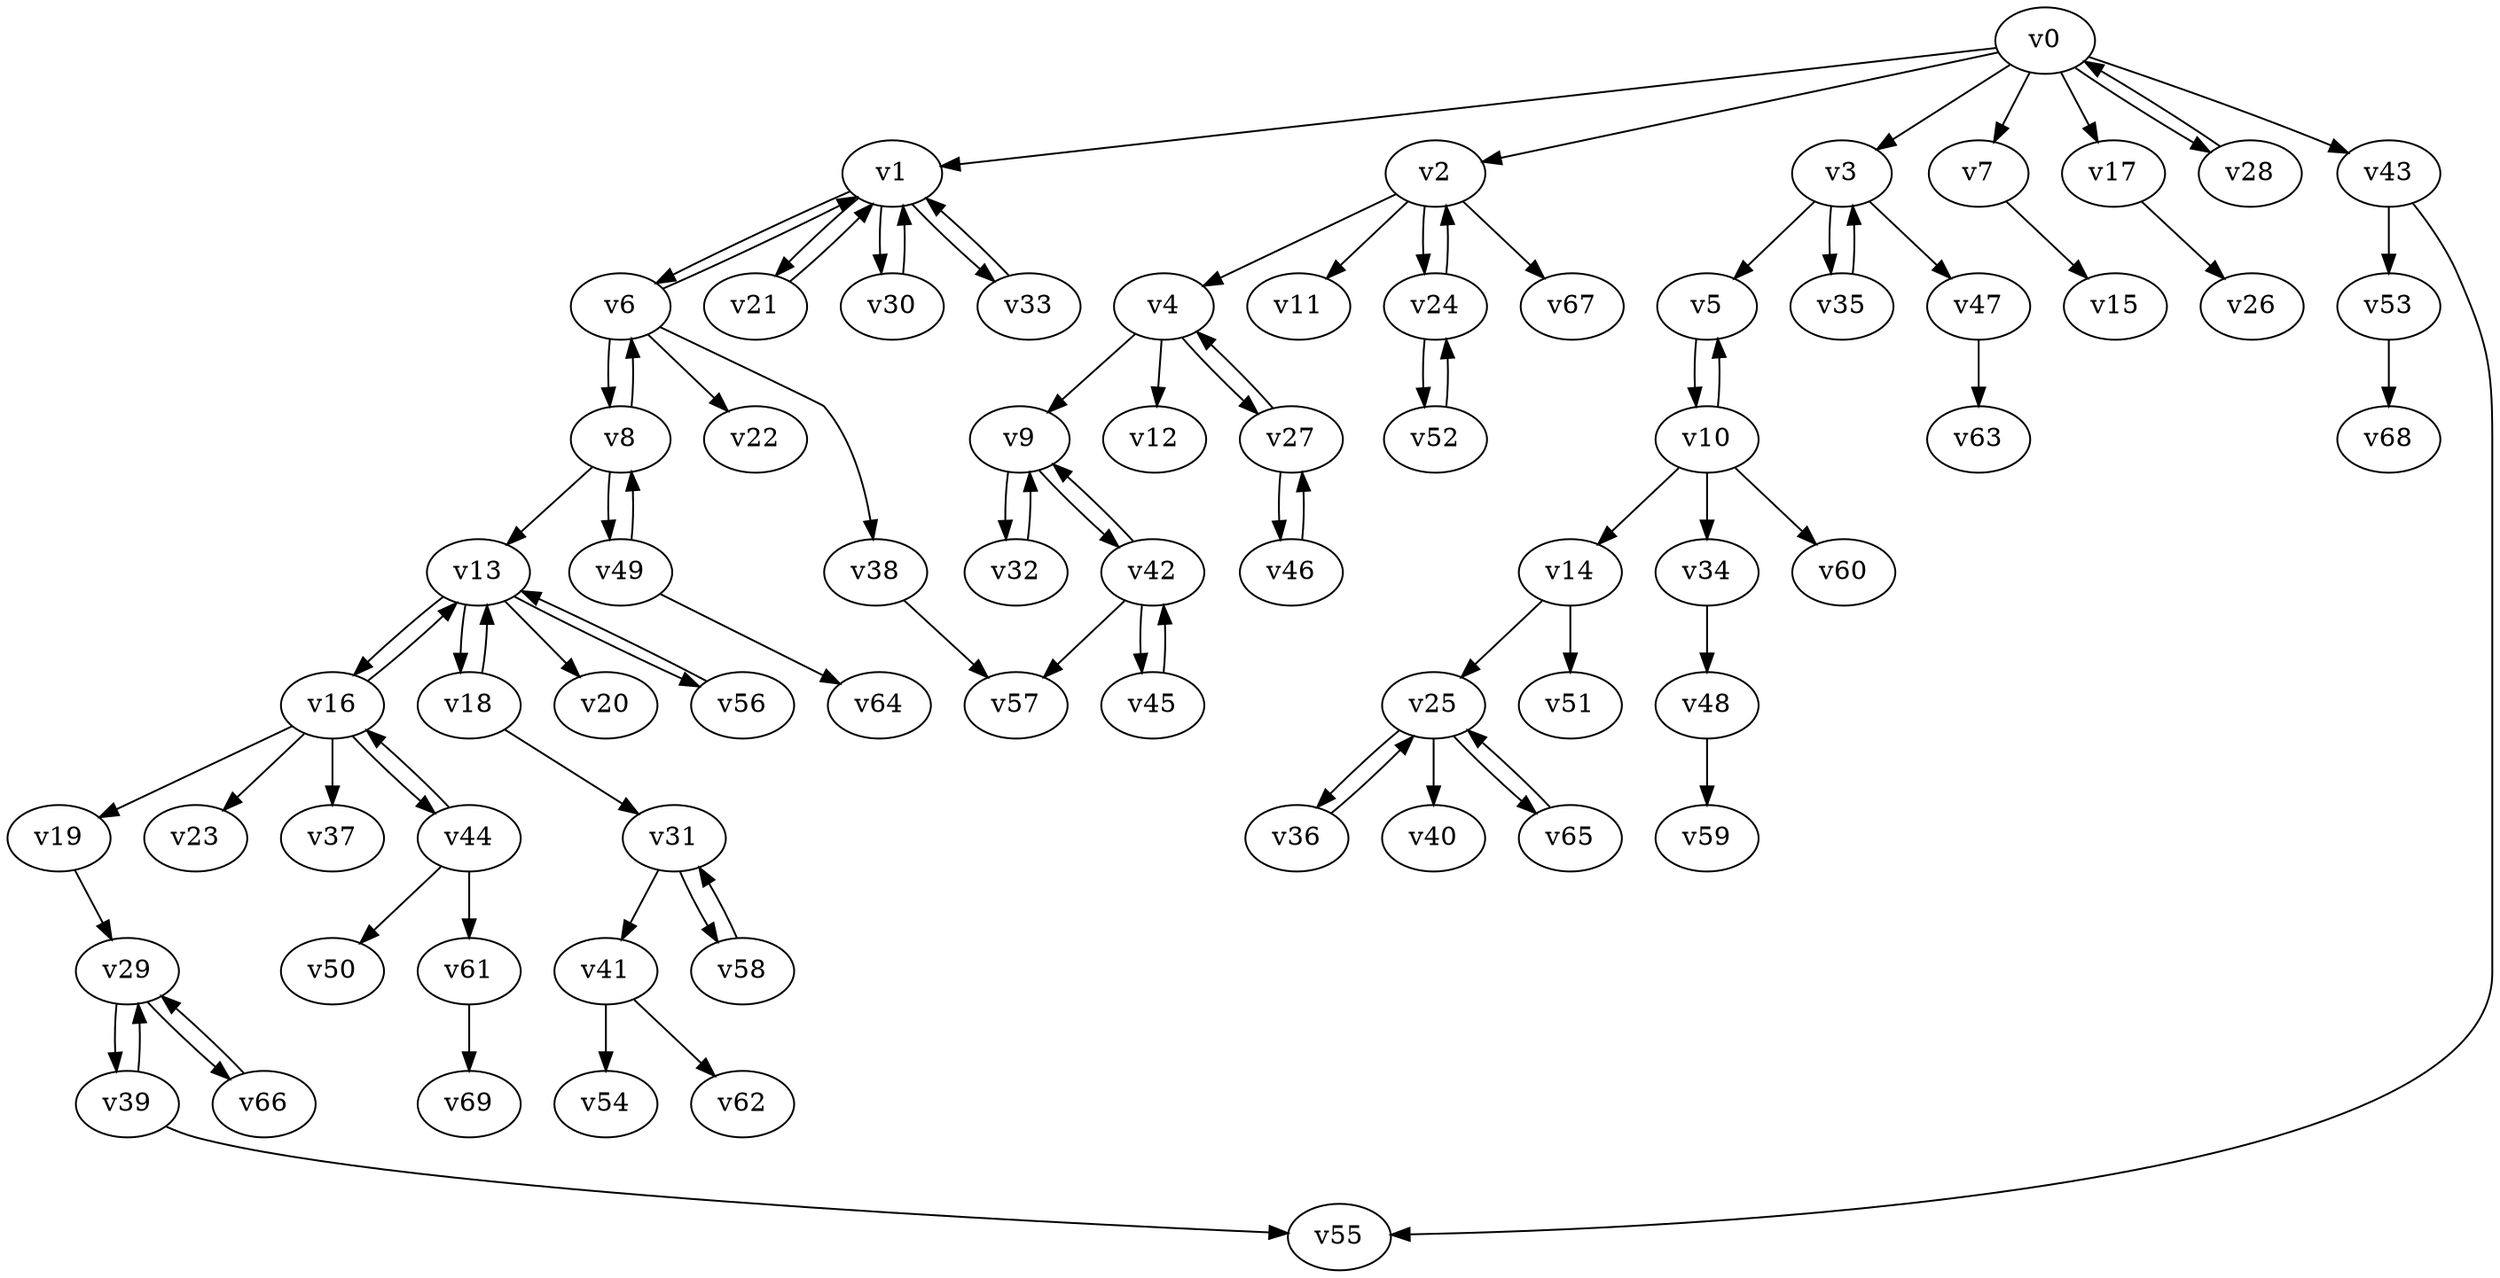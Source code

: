 digraph test097 {
    v0 [name="v0", player=0, weight=8];
    v1 [name="v1", player=1, weight=1];
    v2 [name="v2", player=0, weight=8];
    v3 [name="v3", player=1, weight=12];
    v4 [name="v4", player=0, weight=7];
    v5 [name="v5", player=1, weight=15];
    v6 [name="v6", player=0, weight=8];
    v7 [name="v7", player=1, weight=11];
    v8 [name="v8", player=0, weight=10];
    v9 [name="v9", player=1, weight=8];
    v10 [name="v10", player=0, weight=-1];
    v11 [name="v11", player=1, weight=5];
    v12 [name="v12", player=0, weight=11];
    v13 [name="v13", player=1, weight=4];
    v14 [name="v14", player=0, weight=4];
    v15 [name="v15", player=1, weight=5];
    v16 [name="v16", player=0, weight=13];
    v17 [name="v17", player=1, weight=16];
    v18 [name="v18", player=0, weight=8];
    v19 [name="v19", player=1, weight=15];
    v20 [name="v20", player=0, weight=3];
    v21 [name="v21", player=1, weight=15];
    v22 [name="v22", player=0, weight=14];
    v23 [name="v23", player=1, weight=12];
    v24 [name="v24", player=0, weight=3];
    v25 [name="v25", player=1, weight=17];
    v26 [name="v26", player=0, weight=18];
    v27 [name="v27", player=1, weight=12];
    v28 [name="v28", player=0, weight=-2];
    v29 [name="v29", player=1, weight=10];
    v30 [name="v30", player=0, weight=4];
    v31 [name="v31", player=1, weight=14];
    v32 [name="v32", player=0, weight=10];
    v33 [name="v33", player=1, weight=7];
    v34 [name="v34", player=0, weight=15];
    v35 [name="v35", player=1, weight=2];
    v36 [name="v36", player=0, weight=5];
    v37 [name="v37", player=1, weight=8];
    v38 [name="v38", player=0, weight=15];
    v39 [name="v39", player=1, weight=9];
    v40 [name="v40", player=0, weight=10];
    v41 [name="v41", player=1, weight=8];
    v42 [name="v42", player=0, weight=12];
    v43 [name="v43", player=1, weight=-3];
    v44 [name="v44", player=0, weight=12];
    v45 [name="v45", player=1, weight=6];
    v46 [name="v46", player=0, weight=11];
    v47 [name="v47", player=1, weight=14];
    v48 [name="v48", player=0, weight=11];
    v49 [name="v49", player=1, weight=6];
    v50 [name="v50", player=0, weight=15];
    v51 [name="v51", player=1, weight=10];
    v52 [name="v52", player=0, weight=2];
    v53 [name="v53", player=1, weight=2];
    v54 [name="v54", player=0, weight=8];
    v55 [name="v55", player=1, weight=9];
    v56 [name="v56", player=0, weight=1];
    v57 [name="v57", player=1, weight=3];
    v58 [name="v58", player=0, weight=7];
    v59 [name="v59", player=1, weight=10];
    v60 [name="v60", player=0, weight=13];
    v61 [name="v61", player=1, weight=14];
    v62 [name="v62", player=0, weight=16];
    v63 [name="v63", player=1, weight=10];
    v64 [name="v64", player=0, weight=14];
    v65 [name="v65", player=1, weight=12];
    v66 [name="v66", player=0, weight=1];
    v67 [name="v67", player=1, weight=12];
    v68 [name="v68", player=0, weight=10];
    v69 [name="v69", player=1, weight=1];
    v0 -> v1;
    v0 -> v2;
    v0 -> v3;
    v2 -> v4;
    v3 -> v5;
    v1 -> v6;
    v6 -> v1;
    v0 -> v7;
    v6 -> v8;
    v8 -> v6;
    v4 -> v9;
    v5 -> v10;
    v10 -> v5;
    v2 -> v11;
    v4 -> v12;
    v8 -> v13;
    v10 -> v14;
    v7 -> v15;
    v13 -> v16;
    v16 -> v13;
    v0 -> v17;
    v13 -> v18;
    v18 -> v13;
    v16 -> v19;
    v13 -> v20;
    v1 -> v21;
    v21 -> v1;
    v6 -> v22;
    v16 -> v23;
    v2 -> v24;
    v24 -> v2;
    v14 -> v25;
    v17 -> v26;
    v4 -> v27;
    v27 -> v4;
    v0 -> v28;
    v28 -> v0;
    v19 -> v29;
    v1 -> v30;
    v30 -> v1;
    v18 -> v31;
    v9 -> v32;
    v32 -> v9;
    v1 -> v33;
    v33 -> v1;
    v10 -> v34;
    v3 -> v35;
    v35 -> v3;
    v25 -> v36;
    v36 -> v25;
    v16 -> v37;
    v6 -> v38;
    v29 -> v39;
    v39 -> v29;
    v25 -> v40;
    v31 -> v41;
    v9 -> v42;
    v42 -> v9;
    v0 -> v43;
    v16 -> v44;
    v44 -> v16;
    v42 -> v45;
    v45 -> v42;
    v27 -> v46;
    v46 -> v27;
    v3 -> v47;
    v34 -> v48;
    v8 -> v49;
    v49 -> v8;
    v44 -> v50;
    v14 -> v51;
    v24 -> v52;
    v52 -> v24;
    v43 -> v53;
    v41 -> v54;
    v39 -> v55;
    v13 -> v56;
    v56 -> v13;
    v38 -> v57;
    v31 -> v58;
    v58 -> v31;
    v48 -> v59;
    v10 -> v60;
    v44 -> v61;
    v41 -> v62;
    v47 -> v63;
    v49 -> v64;
    v25 -> v65;
    v65 -> v25;
    v29 -> v66;
    v66 -> v29;
    v2 -> v67;
    v53 -> v68;
    v61 -> v69;
    v42 -> v57;
    v43 -> v55;
}
